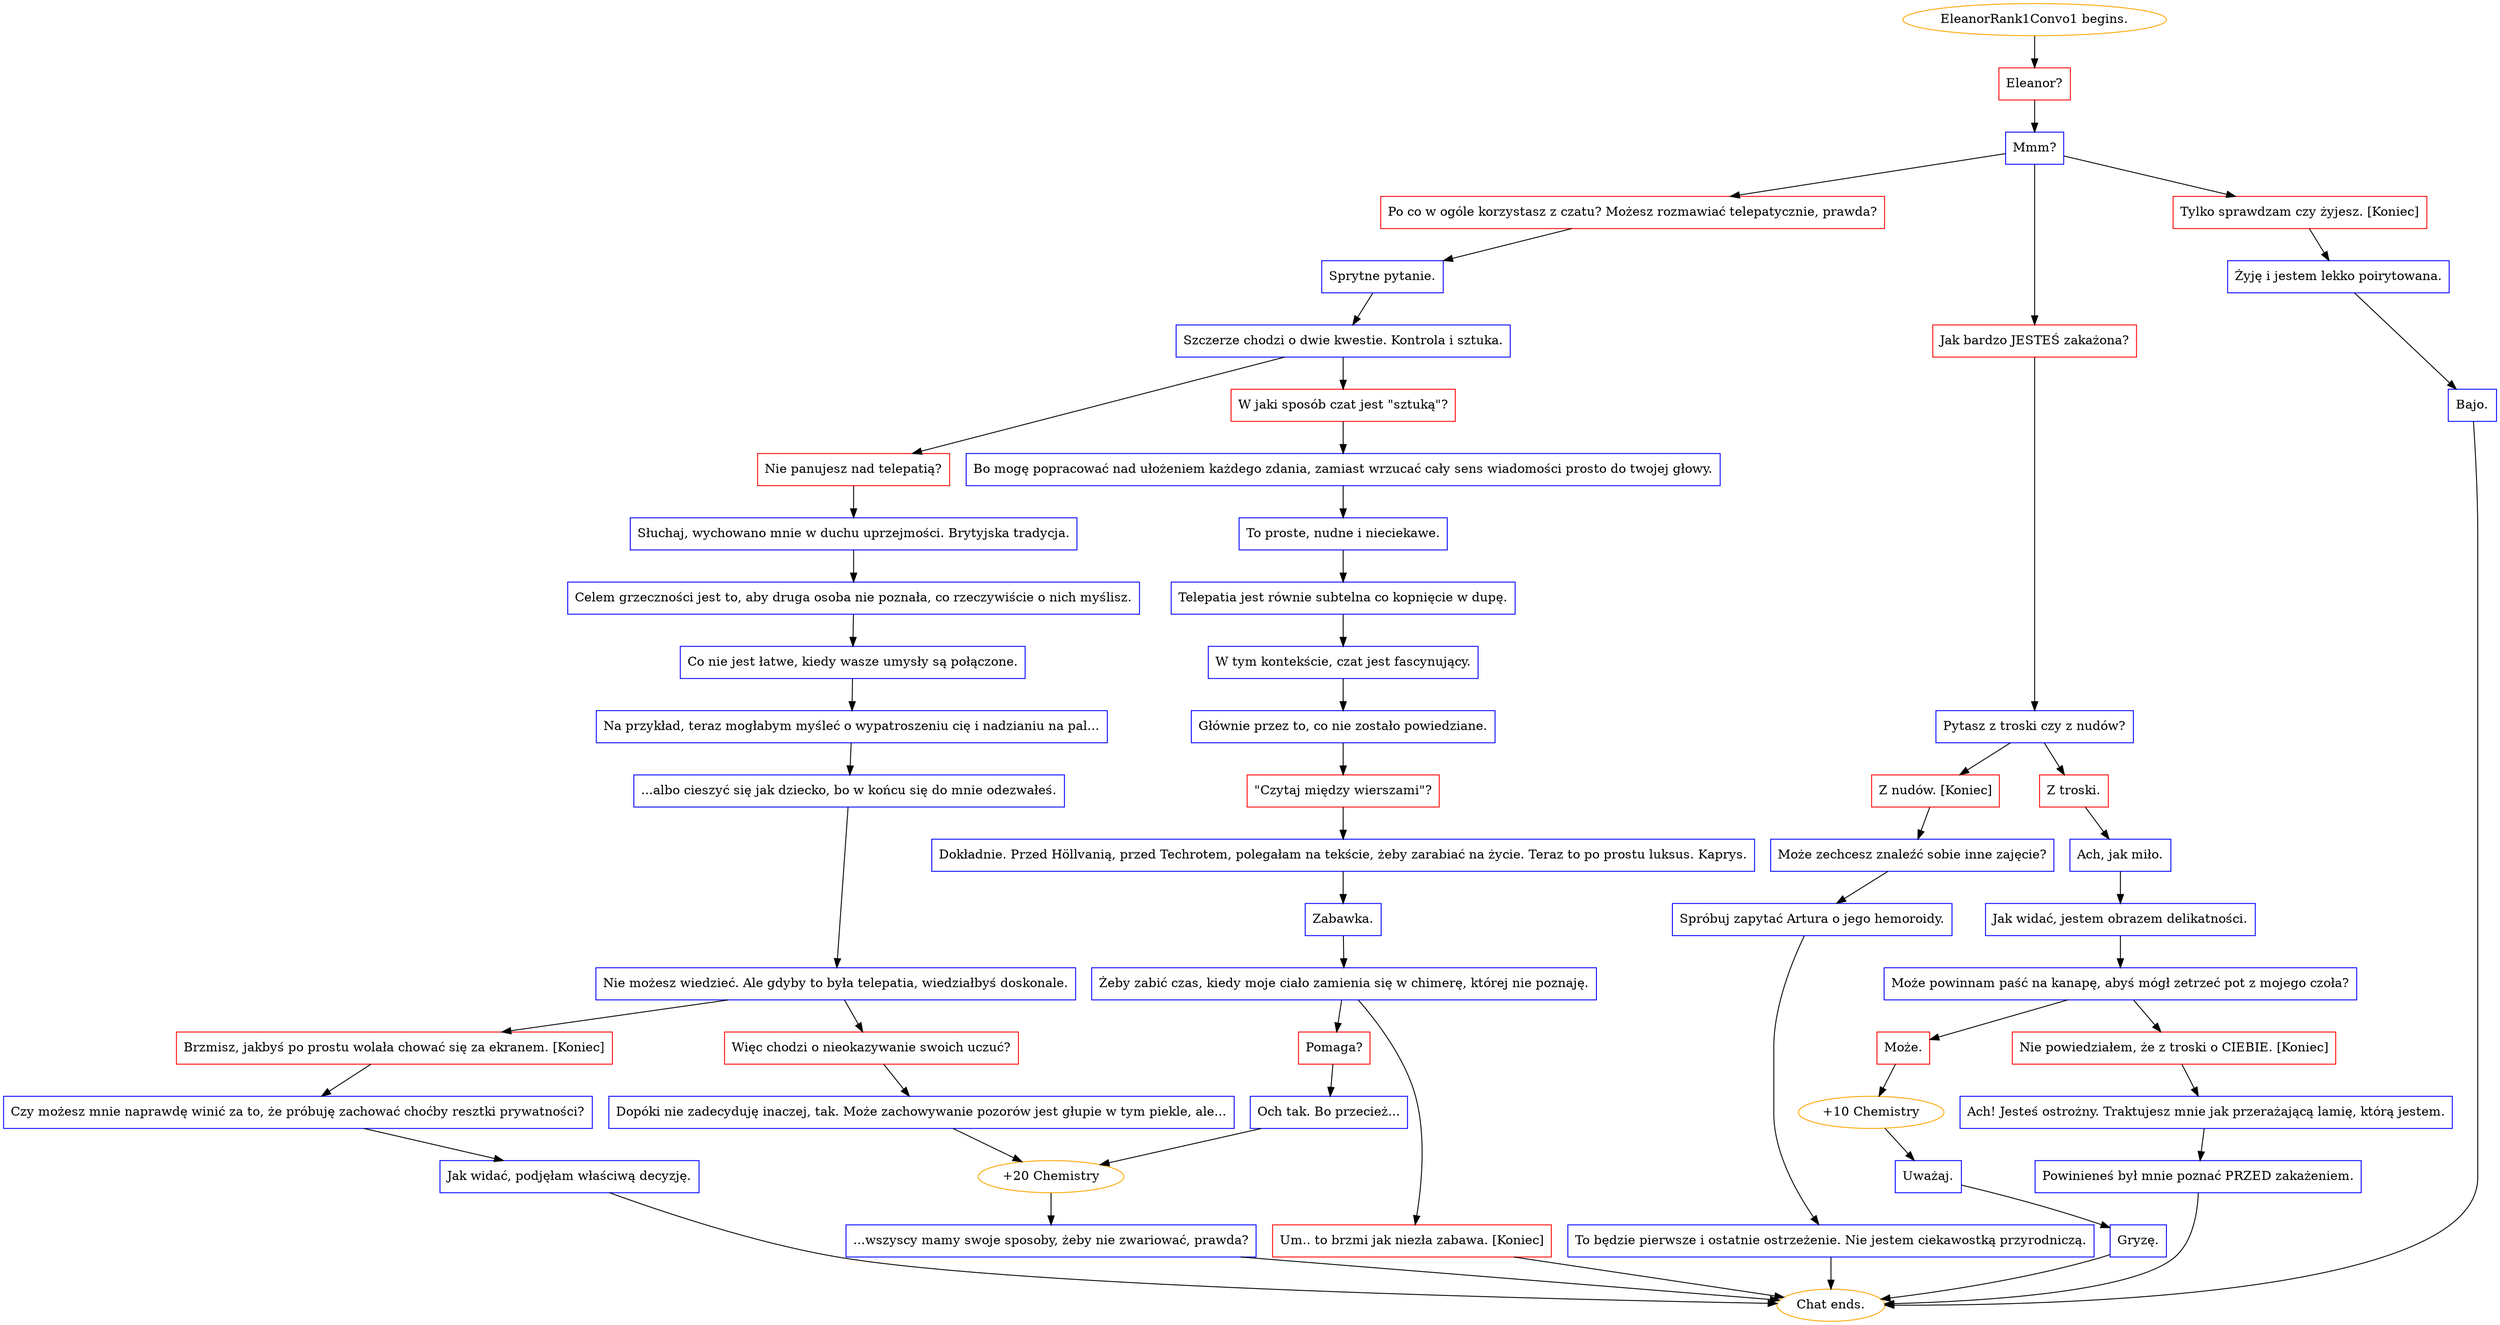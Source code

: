 digraph {
	"EleanorRank1Convo1 begins." [color=orange];
		"EleanorRank1Convo1 begins." -> j754248582;
	j754248582 [label="Eleanor?",shape=box,color=red];
		j754248582 -> j4275063267;
	j4275063267 [label="Mmm?",shape=box,color=blue];
		j4275063267 -> j4216177116;
		j4275063267 -> j2939829734;
		j4275063267 -> j1310166773;
	j4216177116 [label="Po co w ogóle korzystasz z czatu? Możesz rozmawiać telepatycznie, prawda?",shape=box,color=red];
		j4216177116 -> j524643749;
	j2939829734 [label="Jak bardzo JESTEŚ zakażona?",shape=box,color=red];
		j2939829734 -> j775383644;
	j1310166773 [label="Tylko sprawdzam czy żyjesz. [Koniec]",shape=box,color=red];
		j1310166773 -> j1103035843;
	j524643749 [label="Sprytne pytanie.",shape=box,color=blue];
		j524643749 -> j1822696283;
	j775383644 [label="Pytasz z troski czy z nudów?",shape=box,color=blue];
		j775383644 -> j3513341986;
		j775383644 -> j4172800762;
	j1103035843 [label="Żyję i jestem lekko poirytowana.",shape=box,color=blue];
		j1103035843 -> j2550221892;
	j1822696283 [label="Szczerze chodzi o dwie kwestie. Kontrola i sztuka.",shape=box,color=blue];
		j1822696283 -> j2041061497;
		j1822696283 -> j3343030403;
	j3513341986 [label="Z troski.",shape=box,color=red];
		j3513341986 -> j1135914462;
	j4172800762 [label="Z nudów. [Koniec]",shape=box,color=red];
		j4172800762 -> j3626533305;
	j2550221892 [label="Bajo.",shape=box,color=blue];
		j2550221892 -> "Chat ends.";
	j2041061497 [label="Nie panujesz nad telepatią?",shape=box,color=red];
		j2041061497 -> j3581517713;
	j3343030403 [label="W jaki sposób czat jest \"sztuką\"?",shape=box,color=red];
		j3343030403 -> j2583337730;
	j1135914462 [label="Ach, jak miło.",shape=box,color=blue];
		j1135914462 -> j2414729911;
	j3626533305 [label="Może zechcesz znaleźć sobie inne zajęcie?",shape=box,color=blue];
		j3626533305 -> j235478453;
	"Chat ends." [color=orange];
	j3581517713 [label="Słuchaj, wychowano mnie w duchu uprzejmości. Brytyjska tradycja.",shape=box,color=blue];
		j3581517713 -> j2569065290;
	j2583337730 [label="Bo mogę popracować nad ułożeniem każdego zdania, zamiast wrzucać cały sens wiadomości prosto do twojej głowy.",shape=box,color=blue];
		j2583337730 -> j4144470015;
	j2414729911 [label="Jak widać, jestem obrazem delikatności.",shape=box,color=blue];
		j2414729911 -> j1284633445;
	j235478453 [label="Spróbuj zapytać Artura o jego hemoroidy.",shape=box,color=blue];
		j235478453 -> j2656153217;
	j2569065290 [label="Celem grzeczności jest to, aby druga osoba nie poznała, co rzeczywiście o nich myślisz.",shape=box,color=blue];
		j2569065290 -> j2393038011;
	j4144470015 [label="To proste, nudne i nieciekawe.",shape=box,color=blue];
		j4144470015 -> j1405017298;
	j1284633445 [label="Może powinnam paść na kanapę, abyś mógł zetrzeć pot z mojego czoła?",shape=box,color=blue];
		j1284633445 -> j625479715;
		j1284633445 -> j3549414351;
	j2656153217 [label="To będzie pierwsze i ostatnie ostrzeżenie. Nie jestem ciekawostką przyrodniczą.",shape=box,color=blue];
		j2656153217 -> "Chat ends.";
	j2393038011 [label="Co nie jest łatwe, kiedy wasze umysły są połączone.",shape=box,color=blue];
		j2393038011 -> j415158603;
	j1405017298 [label="Telepatia jest równie subtelna co kopnięcie w dupę.",shape=box,color=blue];
		j1405017298 -> j3630861074;
	j625479715 [label="Może.",shape=box,color=red];
		j625479715 -> j1385435600;
	j3549414351 [label="Nie powiedziałem, że z troski o CIEBIE. [Koniec]",shape=box,color=red];
		j3549414351 -> j2752012507;
	j415158603 [label="Na przykład, teraz mogłabym myśleć o wypatroszeniu cię i nadzianiu na pal...",shape=box,color=blue];
		j415158603 -> j644969515;
	j3630861074 [label="W tym kontekście, czat jest fascynujący.",shape=box,color=blue];
		j3630861074 -> j663063152;
	j1385435600 [label="+10 Chemistry",color=orange];
		j1385435600 -> j26094638;
	j2752012507 [label="Ach! Jesteś ostrożny. Traktujesz mnie jak przerażającą lamię, którą jestem.",shape=box,color=blue];
		j2752012507 -> j2233601981;
	j644969515 [label="...albo cieszyć się jak dziecko, bo w końcu się do mnie odezwałeś.",shape=box,color=blue];
		j644969515 -> j2243000623;
	j663063152 [label="Głównie przez to, co nie zostało powiedziane.",shape=box,color=blue];
		j663063152 -> j2245841265;
	j26094638 [label="Uważaj.",shape=box,color=blue];
		j26094638 -> j2195151779;
	j2233601981 [label="Powinieneś był mnie poznać PRZED zakażeniem.",shape=box,color=blue];
		j2233601981 -> "Chat ends.";
	j2243000623 [label="Nie możesz wiedzieć. Ale gdyby to była telepatia, wiedziałbyś doskonale.",shape=box,color=blue];
		j2243000623 -> j2559432497;
		j2243000623 -> j283705526;
	j2245841265 [label="\"Czytaj między wierszami\"?",shape=box,color=red];
		j2245841265 -> j204163948;
	j2195151779 [label="Gryzę.",shape=box,color=blue];
		j2195151779 -> "Chat ends.";
	j2559432497 [label="Więc chodzi o nieokazywanie swoich uczuć?",shape=box,color=red];
		j2559432497 -> j4042229891;
	j283705526 [label="Brzmisz, jakbyś po prostu wolała chować się za ekranem. [Koniec]",shape=box,color=red];
		j283705526 -> j559324946;
	j204163948 [label="Dokładnie. Przed Höllvanią, przed Techrotem, polegałam na tekście, żeby zarabiać na życie. Teraz to po prostu luksus. Kaprys.",shape=box,color=blue];
		j204163948 -> j1246366049;
	j4042229891 [label="Dopóki nie zadecyduję inaczej, tak. Może zachowywanie pozorów jest głupie w tym piekle, ale...",shape=box,color=blue];
		j4042229891 -> j3257186779;
	j559324946 [label="Czy możesz mnie naprawdę winić za to, że próbuję zachować choćby resztki prywatności?",shape=box,color=blue];
		j559324946 -> j48434921;
	j1246366049 [label="Zabawka.",shape=box,color=blue];
		j1246366049 -> j981351135;
	j3257186779 [label="+20 Chemistry",color=orange];
		j3257186779 -> j1329264070;
	j48434921 [label="Jak widać, podjęłam właściwą decyzję.",shape=box,color=blue];
		j48434921 -> "Chat ends.";
	j981351135 [label="Żeby zabić czas, kiedy moje ciało zamienia się w chimerę, której nie poznaję.",shape=box,color=blue];
		j981351135 -> j4033210926;
		j981351135 -> j3147256393;
	j1329264070 [label="...wszyscy mamy swoje sposoby, żeby nie zwariować, prawda?",shape=box,color=blue];
		j1329264070 -> "Chat ends.";
	j4033210926 [label="Pomaga?",shape=box,color=red];
		j4033210926 -> j4288876100;
	j3147256393 [label="Um.. to brzmi jak niezła zabawa. [Koniec]",shape=box,color=red];
		j3147256393 -> "Chat ends.";
	j4288876100 [label="Och tak. Bo przecież...",shape=box,color=blue];
		j4288876100 -> j3257186779;
}